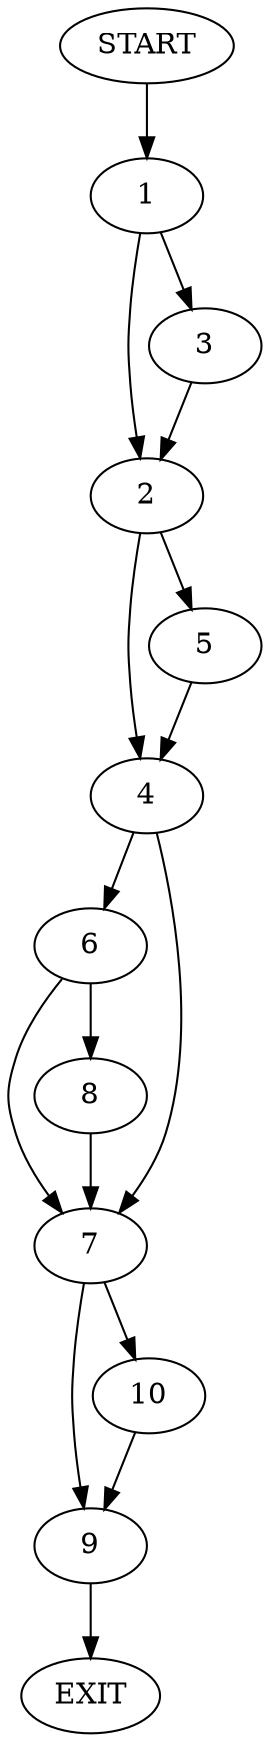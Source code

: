 digraph {
0 [label="START"]
11 [label="EXIT"]
0 -> 1
1 -> 2
1 -> 3
2 -> 4
2 -> 5
3 -> 2
4 -> 6
4 -> 7
5 -> 4
6 -> 8
6 -> 7
7 -> 9
7 -> 10
8 -> 7
10 -> 9
9 -> 11
}
